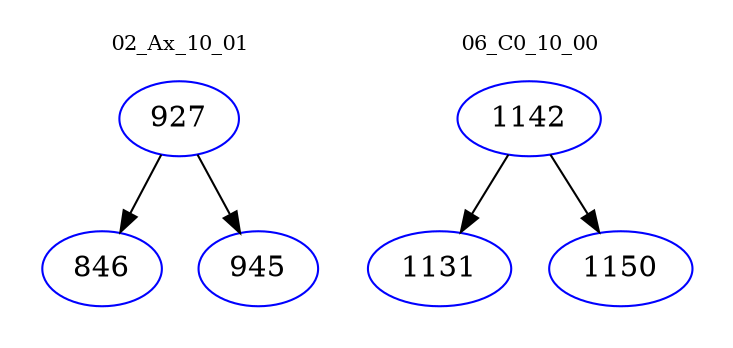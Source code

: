 digraph{
subgraph cluster_0 {
color = white
label = "02_Ax_10_01";
fontsize=10;
T0_927 [label="927", color="blue"]
T0_927 -> T0_846 [color="black"]
T0_846 [label="846", color="blue"]
T0_927 -> T0_945 [color="black"]
T0_945 [label="945", color="blue"]
}
subgraph cluster_1 {
color = white
label = "06_C0_10_00";
fontsize=10;
T1_1142 [label="1142", color="blue"]
T1_1142 -> T1_1131 [color="black"]
T1_1131 [label="1131", color="blue"]
T1_1142 -> T1_1150 [color="black"]
T1_1150 [label="1150", color="blue"]
}
}
